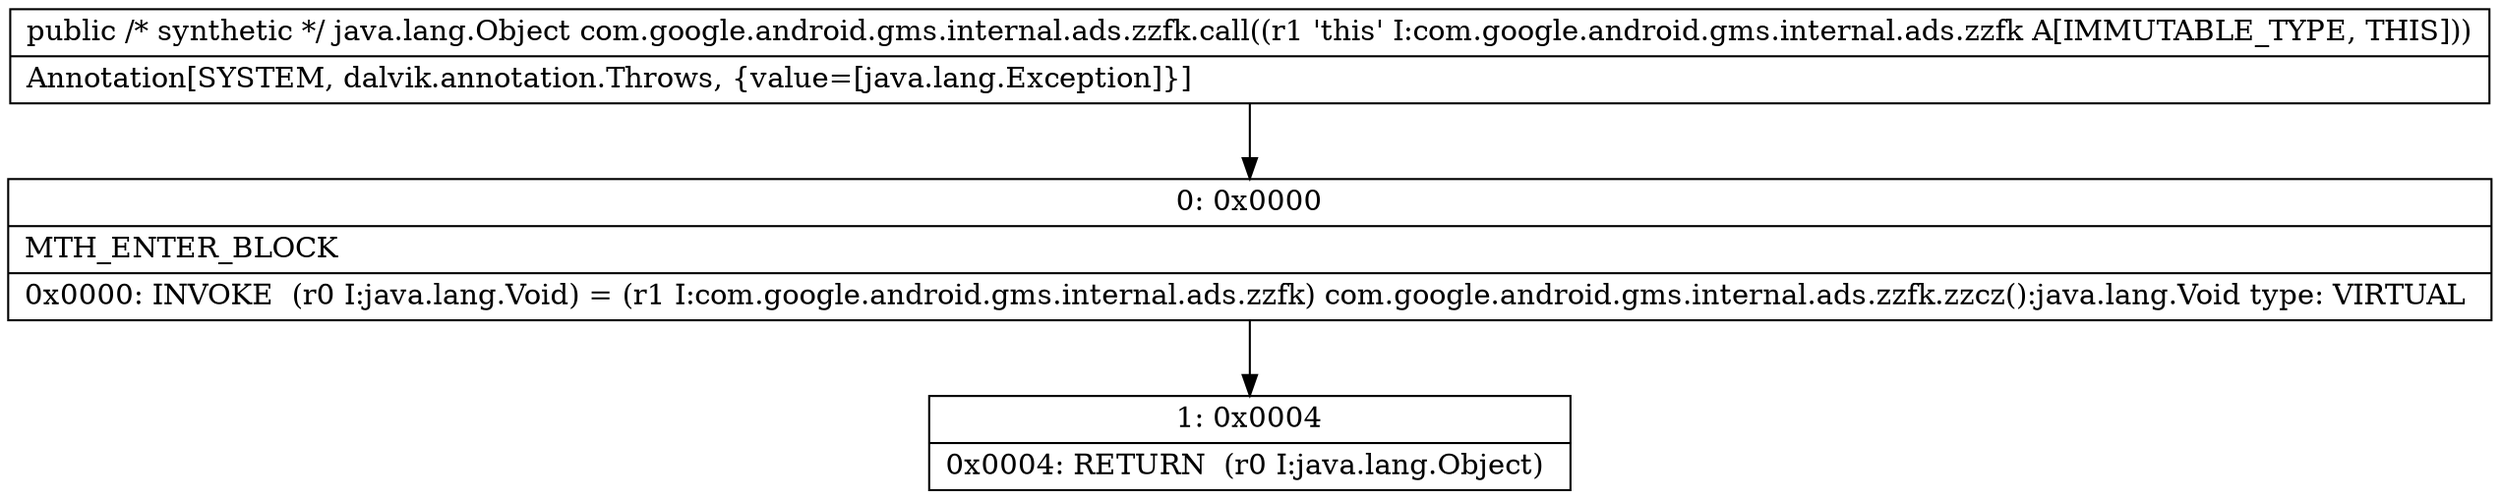digraph "CFG forcom.google.android.gms.internal.ads.zzfk.call()Ljava\/lang\/Object;" {
Node_0 [shape=record,label="{0\:\ 0x0000|MTH_ENTER_BLOCK\l|0x0000: INVOKE  (r0 I:java.lang.Void) = (r1 I:com.google.android.gms.internal.ads.zzfk) com.google.android.gms.internal.ads.zzfk.zzcz():java.lang.Void type: VIRTUAL \l}"];
Node_1 [shape=record,label="{1\:\ 0x0004|0x0004: RETURN  (r0 I:java.lang.Object) \l}"];
MethodNode[shape=record,label="{public \/* synthetic *\/ java.lang.Object com.google.android.gms.internal.ads.zzfk.call((r1 'this' I:com.google.android.gms.internal.ads.zzfk A[IMMUTABLE_TYPE, THIS]))  | Annotation[SYSTEM, dalvik.annotation.Throws, \{value=[java.lang.Exception]\}]\l}"];
MethodNode -> Node_0;
Node_0 -> Node_1;
}

